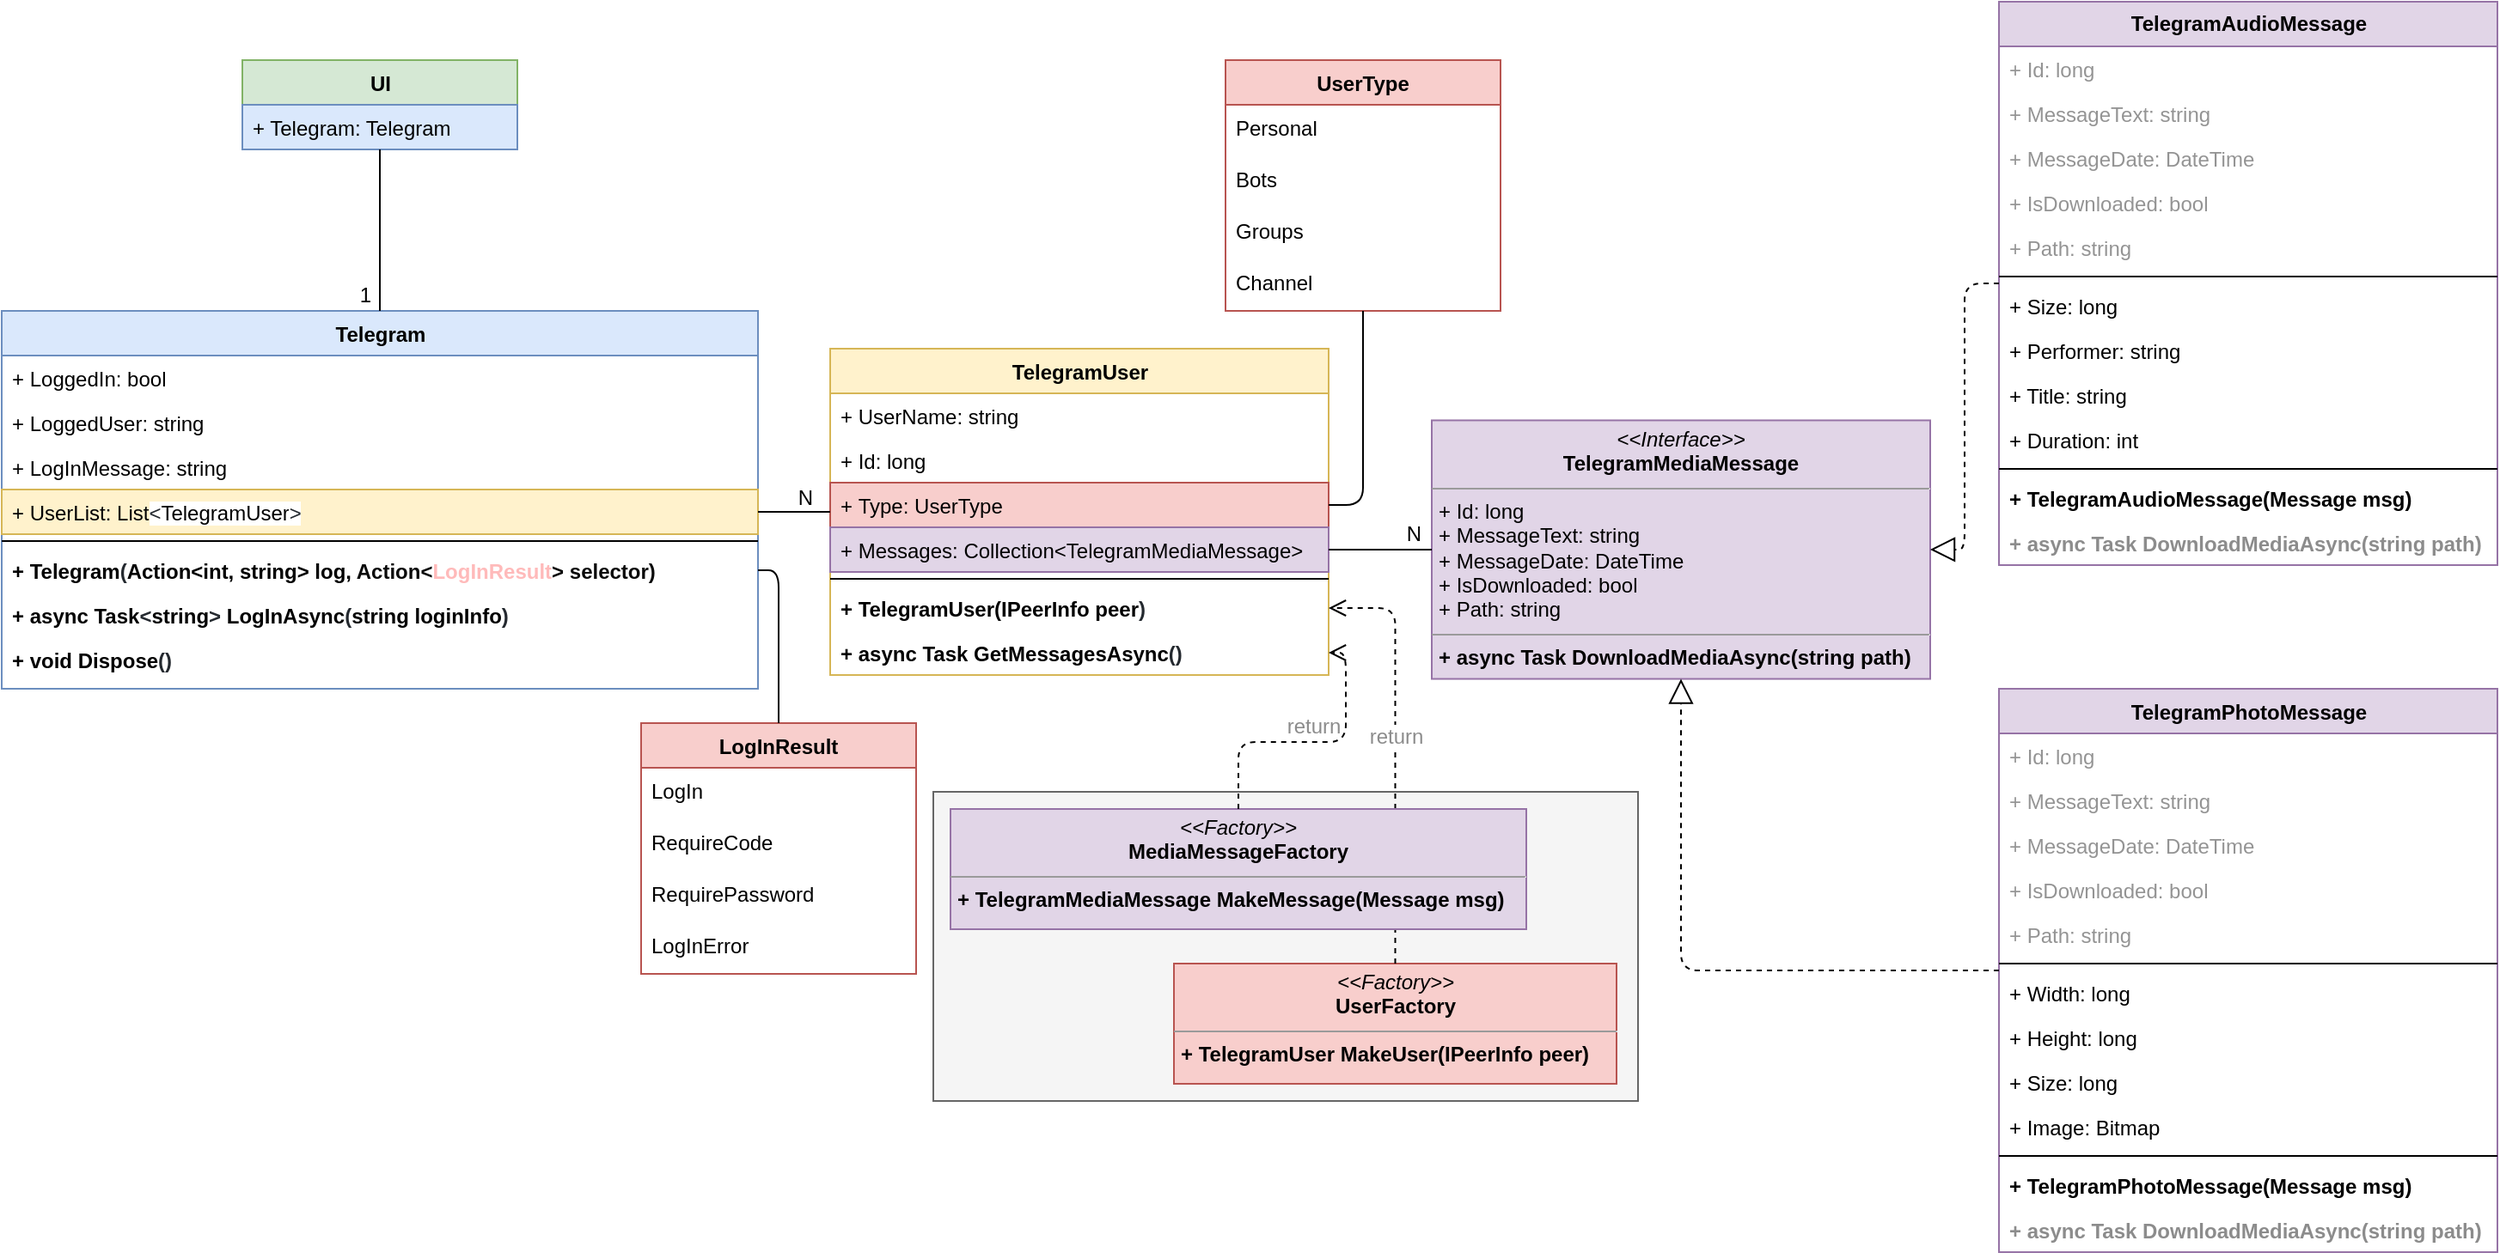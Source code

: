 <mxfile version="20.8.10" type="github" pages="2">
  <diagram name="Page-1" id="6133507b-19e7-1e82-6fc7-422aa6c4b21f">
    <mxGraphModel dx="1455" dy="797" grid="1" gridSize="10" guides="1" tooltips="1" connect="1" arrows="1" fold="1" page="1" pageScale="1" pageWidth="1920" pageHeight="1200" background="none" math="0" shadow="0">
      <root>
        <mxCell id="0" />
        <mxCell id="1" parent="0" />
        <mxCell id="_h0pwjccya2hQCKRrTTI-1" value="UI" style="swimlane;html=1;fontStyle=1;align=center;verticalAlign=top;childLayout=stackLayout;horizontal=1;startSize=26;horizontalStack=0;resizeParent=1;resizeLast=0;collapsible=1;marginBottom=0;swimlaneFillColor=#ffffff;rounded=0;shadow=0;comic=0;labelBackgroundColor=none;strokeWidth=1;fillColor=#d5e8d4;fontFamily=Helvetica;fontSize=12;strokeColor=#82b366;" vertex="1" parent="1">
          <mxGeometry x="228" y="324" width="160" height="52" as="geometry" />
        </mxCell>
        <mxCell id="_h0pwjccya2hQCKRrTTI-2" value="+ Telegram: Telegram" style="text;html=1;strokeColor=#6c8ebf;fillColor=#dae8fc;align=left;verticalAlign=top;spacingLeft=4;spacingRight=4;whiteSpace=wrap;overflow=hidden;rotatable=0;points=[[0,0.5],[1,0.5]];portConstraint=eastwest;fontFamily=Helvetica;" vertex="1" parent="_h0pwjccya2hQCKRrTTI-1">
          <mxGeometry y="26" width="160" height="26" as="geometry" />
        </mxCell>
        <mxCell id="_h0pwjccya2hQCKRrTTI-10" value="TelegramUser" style="swimlane;html=1;fontStyle=1;align=center;verticalAlign=top;childLayout=stackLayout;horizontal=1;startSize=26;horizontalStack=0;resizeParent=1;resizeLast=0;collapsible=1;marginBottom=0;swimlaneFillColor=#ffffff;rounded=0;shadow=0;comic=0;labelBackgroundColor=none;strokeWidth=1;fillColor=#fff2cc;fontFamily=Helvetica;fontSize=12;strokeColor=#d6b656;" vertex="1" parent="1">
          <mxGeometry x="570" y="492" width="290" height="190" as="geometry">
            <mxRectangle x="570" y="492" width="130" height="30" as="alternateBounds" />
          </mxGeometry>
        </mxCell>
        <mxCell id="_h0pwjccya2hQCKRrTTI-11" value="+ UserName: string" style="text;html=1;strokeColor=none;fillColor=none;align=left;verticalAlign=top;spacingLeft=4;spacingRight=4;whiteSpace=wrap;overflow=hidden;rotatable=0;points=[[0,0.5],[1,0.5]];portConstraint=eastwest;fontFamily=Helvetica;" vertex="1" parent="_h0pwjccya2hQCKRrTTI-10">
          <mxGeometry y="26" width="290" height="26" as="geometry" />
        </mxCell>
        <mxCell id="_h0pwjccya2hQCKRrTTI-12" value="+&amp;nbsp;Id:&amp;nbsp;long&lt;span style=&quot;color: rgb(36, 41, 47); background-color: rgb(255, 255, 255);&quot;&gt;&amp;nbsp;&lt;/span&gt;" style="text;html=1;strokeColor=none;fillColor=none;align=left;verticalAlign=top;spacingLeft=4;spacingRight=4;whiteSpace=wrap;overflow=hidden;rotatable=0;points=[[0,0.5],[1,0.5]];portConstraint=eastwest;fontFamily=Helvetica;" vertex="1" parent="_h0pwjccya2hQCKRrTTI-10">
          <mxGeometry y="52" width="290" height="26" as="geometry" />
        </mxCell>
        <mxCell id="ER1iSiwVSTZKztkmHQWn-8" value="+&amp;nbsp;Type: UserType" style="text;html=1;strokeColor=#b85450;fillColor=#f8cecc;align=left;verticalAlign=top;spacingLeft=4;spacingRight=4;whiteSpace=wrap;overflow=hidden;rotatable=0;points=[[0,0.5],[1,0.5]];portConstraint=eastwest;fontFamily=Helvetica;" vertex="1" parent="_h0pwjccya2hQCKRrTTI-10">
          <mxGeometry y="78" width="290" height="26" as="geometry" />
        </mxCell>
        <mxCell id="_h0pwjccya2hQCKRrTTI-30" value="+&amp;nbsp;Messages: Collection&amp;lt;TelegramMediaMessage&amp;gt;" style="text;html=1;strokeColor=#9673a6;fillColor=#e1d5e7;align=left;verticalAlign=top;spacingLeft=4;spacingRight=4;whiteSpace=wrap;overflow=hidden;rotatable=0;points=[[0,0.5],[1,0.5]];portConstraint=eastwest;fontFamily=Helvetica;" vertex="1" parent="_h0pwjccya2hQCKRrTTI-10">
          <mxGeometry y="104" width="290" height="26" as="geometry" />
        </mxCell>
        <mxCell id="_h0pwjccya2hQCKRrTTI-13" value="" style="line;html=1;strokeWidth=1;fillColor=none;align=left;verticalAlign=middle;spacingTop=-1;spacingLeft=3;spacingRight=3;rotatable=0;labelPosition=right;points=[];portConstraint=eastwest;fontFamily=Helvetica;" vertex="1" parent="_h0pwjccya2hQCKRrTTI-10">
          <mxGeometry y="130" width="290" height="8" as="geometry" />
        </mxCell>
        <mxCell id="_h0pwjccya2hQCKRrTTI-25" value="+ TelegramUser(IPeerInfo peer&lt;span style=&quot;color: rgb(36, 41, 47); background-color: rgb(255, 255, 255);&quot;&gt;)&lt;/span&gt;" style="text;html=1;strokeColor=none;fillColor=none;align=left;verticalAlign=top;spacingLeft=4;spacingRight=4;whiteSpace=wrap;overflow=hidden;rotatable=0;points=[[0,0.5],[1,0.5]];portConstraint=eastwest;fontStyle=1;fontFamily=Helvetica;" vertex="1" parent="_h0pwjccya2hQCKRrTTI-10">
          <mxGeometry y="138" width="290" height="26" as="geometry" />
        </mxCell>
        <mxCell id="ER1iSiwVSTZKztkmHQWn-19" value="+ &lt;span style=&quot;box-sizing: border-box; color: var(--color-prettylights-syntax-keyword); background-color: rgb(255, 255, 255);&quot; class=&quot;pl-k&quot;&gt;async&lt;/span&gt;&lt;span style=&quot;color: rgb(36, 41, 47); background-color: rgb(255, 255, 255);&quot;&gt; &lt;/span&gt;&lt;span style=&quot;box-sizing: border-box; color: var(--color-prettylights-syntax-entity); background-color: rgb(255, 255, 255);&quot; class=&quot;pl-en&quot;&gt;Task&lt;/span&gt;&lt;span style=&quot;color: rgb(36, 41, 47); background-color: rgb(255, 255, 255);&quot;&gt; &lt;/span&gt;&lt;span style=&quot;box-sizing: border-box; color: var(--color-prettylights-syntax-entity); background-color: rgb(255, 255, 255);&quot; class=&quot;pl-en&quot;&gt;&lt;span style=&quot;box-sizing: border-box;&quot; data-hydro-click-hmac=&quot;68656b4d4de2b9fe901b4796fbefb6a9648b5e30ba6c8b9c4a27c9c446993971&quot; data-hydro-click=&quot;{&amp;quot;event_type&amp;quot;:&amp;quot;code_navigation.click_on_symbol&amp;quot;,&amp;quot;payload&amp;quot;:{&amp;quot;action&amp;quot;:&amp;quot;click_on_symbol&amp;quot;,&amp;quot;repository_id&amp;quot;:582815882,&amp;quot;ref&amp;quot;:&amp;quot;master&amp;quot;,&amp;quot;language&amp;quot;:&amp;quot;C#&amp;quot;,&amp;quot;backend&amp;quot;:&amp;quot;ALEPH_FUZZY&amp;quot;,&amp;quot;code_nav_context&amp;quot;:&amp;quot;BLOB_VIEW&amp;quot;,&amp;quot;retry_backend&amp;quot;:&amp;quot;&amp;quot;,&amp;quot;cross_repo_results_included&amp;quot;:&amp;quot;CROSS_REPO_ENABLED&amp;quot;,&amp;quot;in_repo_result_count&amp;quot;:2,&amp;quot;cross_repo_result_count&amp;quot;:0,&amp;quot;originating_url&amp;quot;:&amp;quot;https://github.com/konoplinovich/GreedyBastard/find-definition?q=GetMessagesAsync&amp;amp;blob_path=GreedyBastardLib%2FTelegram.cs&amp;amp;ref=master&amp;amp;language=C%23&amp;amp;row=105&amp;amp;col=26&amp;amp;code_nav_context=BLOB_VIEW&amp;quot;,&amp;quot;user_id&amp;quot;:5209747}}&quot; class=&quot;pl-token&quot;&gt;GetMessagesAsync&lt;/span&gt;&lt;/span&gt;&lt;span style=&quot;color: rgb(36, 41, 47); background-color: rgb(255, 255, 255);&quot;&gt;(&lt;/span&gt;&lt;span style=&quot;color: rgb(36, 41, 47); background-color: rgb(255, 255, 255);&quot;&gt;)&lt;/span&gt;" style="text;html=1;strokeColor=none;fillColor=none;align=left;verticalAlign=top;spacingLeft=4;spacingRight=4;whiteSpace=wrap;overflow=hidden;rotatable=0;points=[[0,0.5],[1,0.5]];portConstraint=eastwest;fontStyle=1;fontFamily=Helvetica;" vertex="1" parent="_h0pwjccya2hQCKRrTTI-10">
          <mxGeometry y="164" width="290" height="26" as="geometry" />
        </mxCell>
        <mxCell id="_h0pwjccya2hQCKRrTTI-15" value="Telegram" style="swimlane;html=1;fontStyle=1;align=center;verticalAlign=top;childLayout=stackLayout;horizontal=1;startSize=26;horizontalStack=0;resizeParent=1;resizeLast=0;collapsible=1;marginBottom=0;swimlaneFillColor=#ffffff;rounded=0;shadow=0;comic=0;labelBackgroundColor=none;strokeWidth=1;fillColor=#dae8fc;fontFamily=Helvetica;fontSize=12;strokeColor=#6c8ebf;" vertex="1" parent="1">
          <mxGeometry x="88" y="470" width="440" height="220" as="geometry" />
        </mxCell>
        <mxCell id="_h0pwjccya2hQCKRrTTI-16" value="+&amp;nbsp;LoggedIn: bool" style="text;html=1;strokeColor=none;fillColor=none;align=left;verticalAlign=top;spacingLeft=4;spacingRight=4;whiteSpace=wrap;overflow=hidden;rotatable=0;points=[[0,0.5],[1,0.5]];portConstraint=eastwest;fontFamily=Helvetica;" vertex="1" parent="_h0pwjccya2hQCKRrTTI-15">
          <mxGeometry y="26" width="440" height="26" as="geometry" />
        </mxCell>
        <mxCell id="_h0pwjccya2hQCKRrTTI-17" value="+ LoggedUser: string" style="text;html=1;strokeColor=none;fillColor=none;align=left;verticalAlign=top;spacingLeft=4;spacingRight=4;whiteSpace=wrap;overflow=hidden;rotatable=0;points=[[0,0.5],[1,0.5]];portConstraint=eastwest;fontFamily=Helvetica;" vertex="1" parent="_h0pwjccya2hQCKRrTTI-15">
          <mxGeometry y="52" width="440" height="26" as="geometry" />
        </mxCell>
        <mxCell id="ER1iSiwVSTZKztkmHQWn-1" value="+ LogInMessage: string" style="text;html=1;strokeColor=none;fillColor=none;align=left;verticalAlign=top;spacingLeft=4;spacingRight=4;whiteSpace=wrap;overflow=hidden;rotatable=0;points=[[0,0.5],[1,0.5]];portConstraint=eastwest;fontFamily=Helvetica;" vertex="1" parent="_h0pwjccya2hQCKRrTTI-15">
          <mxGeometry y="78" width="440" height="26" as="geometry" />
        </mxCell>
        <mxCell id="_h0pwjccya2hQCKRrTTI-20" value="+&amp;nbsp;UserList:&amp;nbsp;List&lt;span style=&quot;color: rgb(36, 41, 47); background-color: rgb(255, 255, 255);&quot;&gt;&amp;lt;&lt;/span&gt;&lt;span style=&quot;box-sizing: border-box; color: var(--color-prettylights-syntax-entity); background-color: rgb(255, 255, 255);&quot; class=&quot;pl-en&quot;&gt;TelegramUser&lt;/span&gt;&lt;span style=&quot;color: rgb(36, 41, 47); background-color: rgb(255, 255, 255);&quot;&gt;&amp;gt;&lt;/span&gt;" style="text;html=1;strokeColor=#d6b656;fillColor=#fff2cc;align=left;verticalAlign=top;spacingLeft=4;spacingRight=4;whiteSpace=wrap;overflow=hidden;rotatable=0;points=[[0,0.5],[1,0.5]];portConstraint=eastwest;fontFamily=Helvetica;" vertex="1" parent="_h0pwjccya2hQCKRrTTI-15">
          <mxGeometry y="104" width="440" height="26" as="geometry" />
        </mxCell>
        <mxCell id="_h0pwjccya2hQCKRrTTI-18" value="" style="line;html=1;strokeWidth=1;fillColor=none;align=left;verticalAlign=middle;spacingTop=-1;spacingLeft=3;spacingRight=3;rotatable=0;labelPosition=right;points=[];portConstraint=eastwest;fontFamily=Helvetica;" vertex="1" parent="_h0pwjccya2hQCKRrTTI-15">
          <mxGeometry y="130" width="440" height="8" as="geometry" />
        </mxCell>
        <mxCell id="_h0pwjccya2hQCKRrTTI-19" value="+&amp;nbsp;Telegram&lt;span style=&quot;color: rgb(36, 41, 47); background-color: rgb(255, 255, 255);&quot;&gt;(&lt;/span&gt;Action&amp;lt;int, string&amp;gt; log, &lt;font color=&quot;#0a0a0a&quot;&gt;Action&amp;lt;&lt;/font&gt;&lt;font color=&quot;#ffbaba&quot;&gt;LogInResult&lt;/font&gt;&lt;font color=&quot;#0a0a0a&quot;&gt;&amp;gt; selector&lt;/font&gt;&lt;font color=&quot;#0a0a0a&quot;&gt;)&lt;/font&gt;" style="text;html=1;strokeColor=none;fillColor=none;align=left;verticalAlign=top;spacingLeft=4;spacingRight=4;whiteSpace=wrap;overflow=hidden;rotatable=0;points=[[0,0.5],[1,0.5]];portConstraint=eastwest;fontStyle=1;fontFamily=Helvetica;" vertex="1" parent="_h0pwjccya2hQCKRrTTI-15">
          <mxGeometry y="138" width="440" height="26" as="geometry" />
        </mxCell>
        <mxCell id="_h0pwjccya2hQCKRrTTI-23" value="+&amp;nbsp;async&lt;span style=&quot;color: rgb(36, 41, 47); background-color: rgb(255, 255, 255);&quot;&gt; &lt;/span&gt;&lt;span style=&quot;box-sizing: border-box; color: var(--color-prettylights-syntax-entity); background-color: rgb(255, 255, 255);&quot; class=&quot;pl-en&quot;&gt;Task&lt;/span&gt;&lt;span style=&quot;color: rgb(36, 41, 47); background-color: rgb(255, 255, 255);&quot;&gt;&amp;lt;&lt;/span&gt;&lt;span style=&quot;box-sizing: border-box; color: var(--color-prettylights-syntax-keyword); background-color: rgb(255, 255, 255);&quot; class=&quot;pl-k&quot;&gt;string&lt;/span&gt;&lt;span style=&quot;color: rgb(36, 41, 47); background-color: rgb(255, 255, 255);&quot;&gt;&amp;gt; &lt;/span&gt;&lt;span style=&quot;box-sizing: border-box; color: var(--color-prettylights-syntax-entity); background-color: rgb(255, 255, 255);&quot; class=&quot;pl-en&quot;&gt;&lt;span style=&quot;box-sizing: border-box;&quot; data-hydro-click-hmac=&quot;232c4983b488f2513b13d6c6fd222d4cf197e6bf28157f2f6d0b6027550d7ca8&quot; data-hydro-click=&quot;{&amp;quot;event_type&amp;quot;:&amp;quot;code_navigation.click_on_symbol&amp;quot;,&amp;quot;payload&amp;quot;:{&amp;quot;action&amp;quot;:&amp;quot;click_on_symbol&amp;quot;,&amp;quot;repository_id&amp;quot;:582815882,&amp;quot;ref&amp;quot;:&amp;quot;master&amp;quot;,&amp;quot;language&amp;quot;:&amp;quot;C#&amp;quot;,&amp;quot;backend&amp;quot;:&amp;quot;ALEPH_FUZZY&amp;quot;,&amp;quot;code_nav_context&amp;quot;:&amp;quot;BLOB_VIEW&amp;quot;,&amp;quot;retry_backend&amp;quot;:&amp;quot;&amp;quot;,&amp;quot;cross_repo_results_included&amp;quot;:&amp;quot;CROSS_REPO_ENABLED&amp;quot;,&amp;quot;in_repo_result_count&amp;quot;:2,&amp;quot;cross_repo_result_count&amp;quot;:0,&amp;quot;originating_url&amp;quot;:&amp;quot;https://github.com/konoplinovich/GreedyBastard/find-definition?q=LogInAsync&amp;amp;blob_path=GreedyBastardLib%2FTelegram.cs&amp;amp;ref=master&amp;amp;language=C%23&amp;amp;row=30&amp;amp;col=34&amp;amp;code_nav_context=BLOB_VIEW&amp;quot;,&amp;quot;user_id&amp;quot;:5209747}}&quot; class=&quot;pl-token&quot;&gt;LogInAsync&lt;/span&gt;&lt;/span&gt;&lt;span style=&quot;color: rgb(36, 41, 47); background-color: rgb(255, 255, 255);&quot;&gt;(&lt;/span&gt;&lt;span style=&quot;box-sizing: border-box; color: var(--color-prettylights-syntax-keyword); background-color: rgb(255, 255, 255);&quot; class=&quot;pl-k&quot;&gt;string&lt;/span&gt;&lt;span style=&quot;color: rgb(36, 41, 47); background-color: rgb(255, 255, 255);&quot;&gt; &lt;/span&gt;&lt;span style=&quot;box-sizing: border-box; color: var(--color-prettylights-syntax-entity); background-color: rgb(255, 255, 255);&quot; class=&quot;pl-en&quot;&gt;loginInfo&lt;/span&gt;&lt;span style=&quot;color: rgb(36, 41, 47); background-color: rgb(255, 255, 255);&quot;&gt;)&lt;/span&gt;" style="text;html=1;strokeColor=none;fillColor=none;align=left;verticalAlign=top;spacingLeft=4;spacingRight=4;whiteSpace=wrap;overflow=hidden;rotatable=0;points=[[0,0.5],[1,0.5]];portConstraint=eastwest;fontStyle=1;fontFamily=Helvetica;" vertex="1" parent="_h0pwjccya2hQCKRrTTI-15">
          <mxGeometry y="164" width="440" height="26" as="geometry" />
        </mxCell>
        <mxCell id="_h0pwjccya2hQCKRrTTI-26" value="+ &lt;span style=&quot;box-sizing: border-box; color: var(--color-prettylights-syntax-keyword); background-color: rgb(255, 255, 255);&quot; class=&quot;pl-k&quot;&gt;void&lt;/span&gt;&lt;span style=&quot;color: rgb(36, 41, 47); background-color: rgb(255, 255, 255);&quot;&gt; &lt;/span&gt;&lt;span style=&quot;box-sizing: border-box; color: var(--color-prettylights-syntax-entity); background-color: rgb(255, 255, 255);&quot; class=&quot;pl-en&quot;&gt;&lt;span style=&quot;box-sizing: border-box;&quot; data-hydro-click-hmac=&quot;e45ab4c102d1df34faec890308d77c5a4cbfbf446c0e5e221591ab4ce774509a&quot; data-hydro-click=&quot;{&amp;quot;event_type&amp;quot;:&amp;quot;code_navigation.click_on_symbol&amp;quot;,&amp;quot;payload&amp;quot;:{&amp;quot;action&amp;quot;:&amp;quot;click_on_symbol&amp;quot;,&amp;quot;repository_id&amp;quot;:582815882,&amp;quot;ref&amp;quot;:&amp;quot;master&amp;quot;,&amp;quot;language&amp;quot;:&amp;quot;C#&amp;quot;,&amp;quot;backend&amp;quot;:&amp;quot;ALEPH_FUZZY&amp;quot;,&amp;quot;code_nav_context&amp;quot;:&amp;quot;BLOB_VIEW&amp;quot;,&amp;quot;retry_backend&amp;quot;:&amp;quot;&amp;quot;,&amp;quot;cross_repo_results_included&amp;quot;:&amp;quot;CROSS_REPO_ENABLED&amp;quot;,&amp;quot;in_repo_result_count&amp;quot;:2,&amp;quot;cross_repo_result_count&amp;quot;:0,&amp;quot;originating_url&amp;quot;:&amp;quot;https://github.com/konoplinovich/GreedyBastard/find-definition?q=Dispose&amp;amp;blob_path=GreedyBastardLib%2FTelegram.cs&amp;amp;ref=master&amp;amp;language=C%23&amp;amp;row=131&amp;amp;col=20&amp;amp;code_nav_context=BLOB_VIEW&amp;quot;,&amp;quot;user_id&amp;quot;:5209747}}&quot; class=&quot;pl-token&quot;&gt;Dispose&lt;/span&gt;&lt;/span&gt;&lt;span style=&quot;color: rgb(36, 41, 47); background-color: rgb(255, 255, 255);&quot;&gt;()&lt;/span&gt;" style="text;html=1;strokeColor=none;fillColor=none;align=left;verticalAlign=top;spacingLeft=4;spacingRight=4;whiteSpace=wrap;overflow=hidden;rotatable=0;points=[[0,0.5],[1,0.5]];portConstraint=eastwest;fontFamily=Helvetica;fontStyle=1" vertex="1" parent="_h0pwjccya2hQCKRrTTI-15">
          <mxGeometry y="190" width="440" height="26" as="geometry" />
        </mxCell>
        <mxCell id="_h0pwjccya2hQCKRrTTI-21" value="" style="endArrow=none;html=1;rounded=1;edgeStyle=orthogonalEdgeStyle;fontFamily=Helvetica;" edge="1" parent="1" source="_h0pwjccya2hQCKRrTTI-1" target="_h0pwjccya2hQCKRrTTI-15">
          <mxGeometry relative="1" as="geometry">
            <mxPoint x="288" y="1020" as="sourcePoint" />
            <mxPoint x="448" y="1020" as="targetPoint" />
          </mxGeometry>
        </mxCell>
        <mxCell id="_h0pwjccya2hQCKRrTTI-22" value="1" style="resizable=0;html=1;align=right;verticalAlign=bottom;fontFamily=Helvetica;" connectable="0" vertex="1" parent="_h0pwjccya2hQCKRrTTI-21">
          <mxGeometry x="1" relative="1" as="geometry">
            <mxPoint x="-5" y="-1" as="offset" />
          </mxGeometry>
        </mxCell>
        <mxCell id="_h0pwjccya2hQCKRrTTI-27" value="" style="endArrow=none;html=1;rounded=1;exitX=1;exitY=0.5;exitDx=0;exitDy=0;edgeStyle=orthogonalEdgeStyle;fontFamily=Helvetica;" edge="1" parent="1" source="_h0pwjccya2hQCKRrTTI-20" target="_h0pwjccya2hQCKRrTTI-10">
          <mxGeometry relative="1" as="geometry">
            <mxPoint x="750" y="1140" as="sourcePoint" />
            <mxPoint x="660" y="1160" as="targetPoint" />
          </mxGeometry>
        </mxCell>
        <mxCell id="_h0pwjccya2hQCKRrTTI-28" value="N" style="resizable=0;html=1;align=right;verticalAlign=bottom;fillColor=default;fontFamily=Helvetica;" connectable="0" vertex="1" parent="_h0pwjccya2hQCKRrTTI-27">
          <mxGeometry x="1" relative="1" as="geometry">
            <mxPoint x="-10" as="offset" />
          </mxGeometry>
        </mxCell>
        <mxCell id="_h0pwjccya2hQCKRrTTI-33" value="TelegramPhotoMessage" style="swimlane;html=1;fontStyle=1;align=center;verticalAlign=top;childLayout=stackLayout;horizontal=1;startSize=26;horizontalStack=0;resizeParent=1;resizeLast=0;collapsible=1;marginBottom=0;swimlaneFillColor=#ffffff;rounded=0;shadow=0;comic=0;labelBackgroundColor=none;strokeWidth=1;fillColor=#e1d5e7;fontFamily=Helvetica;fontSize=12;strokeColor=#9673a6;" vertex="1" parent="1">
          <mxGeometry x="1250" y="690" width="290" height="328" as="geometry" />
        </mxCell>
        <mxCell id="_h0pwjccya2hQCKRrTTI-35" value="+&amp;nbsp;Id:&amp;nbsp;long&lt;span style=&quot;background-color: rgb(255, 255, 255);&quot;&gt;&amp;nbsp;&lt;/span&gt;" style="text;html=1;strokeColor=none;fillColor=none;align=left;verticalAlign=top;spacingLeft=4;spacingRight=4;whiteSpace=wrap;overflow=hidden;rotatable=0;points=[[0,0.5],[1,0.5]];portConstraint=eastwest;fontFamily=Helvetica;fontColor=#949494;" vertex="1" parent="_h0pwjccya2hQCKRrTTI-33">
          <mxGeometry y="26" width="290" height="26" as="geometry" />
        </mxCell>
        <mxCell id="_h0pwjccya2hQCKRrTTI-47" value="+&amp;nbsp;MessageText: string" style="text;html=1;strokeColor=none;fillColor=none;align=left;verticalAlign=top;spacingLeft=4;spacingRight=4;whiteSpace=wrap;overflow=hidden;rotatable=0;points=[[0,0.5],[1,0.5]];portConstraint=eastwest;fontFamily=Helvetica;fontColor=#949494;" vertex="1" parent="_h0pwjccya2hQCKRrTTI-33">
          <mxGeometry y="52" width="290" height="26" as="geometry" />
        </mxCell>
        <mxCell id="_h0pwjccya2hQCKRrTTI-52" value="+ MessageDate: DateTime" style="text;html=1;strokeColor=none;fillColor=none;align=left;verticalAlign=top;spacingLeft=4;spacingRight=4;whiteSpace=wrap;overflow=hidden;rotatable=0;points=[[0,0.5],[1,0.5]];portConstraint=eastwest;fontFamily=Helvetica;fontColor=#949494;" vertex="1" parent="_h0pwjccya2hQCKRrTTI-33">
          <mxGeometry y="78" width="290" height="26" as="geometry" />
        </mxCell>
        <mxCell id="ER1iSiwVSTZKztkmHQWn-29" value="+ IsDownloaded: bool" style="text;html=1;strokeColor=none;fillColor=none;align=left;verticalAlign=top;spacingLeft=4;spacingRight=4;whiteSpace=wrap;overflow=hidden;rotatable=0;points=[[0,0.5],[1,0.5]];portConstraint=eastwest;fontFamily=Helvetica;fontColor=#949494;" vertex="1" parent="_h0pwjccya2hQCKRrTTI-33">
          <mxGeometry y="104" width="290" height="26" as="geometry" />
        </mxCell>
        <mxCell id="ER1iSiwVSTZKztkmHQWn-30" value="+ Path: string" style="text;html=1;strokeColor=none;fillColor=none;align=left;verticalAlign=top;spacingLeft=4;spacingRight=4;whiteSpace=wrap;overflow=hidden;rotatable=0;points=[[0,0.5],[1,0.5]];portConstraint=eastwest;fontFamily=Helvetica;fontColor=#949494;" vertex="1" parent="_h0pwjccya2hQCKRrTTI-33">
          <mxGeometry y="130" width="290" height="26" as="geometry" />
        </mxCell>
        <mxCell id="_h0pwjccya2hQCKRrTTI-37" value="" style="line;html=1;strokeWidth=1;fillColor=none;align=left;verticalAlign=middle;spacingTop=-1;spacingLeft=3;spacingRight=3;rotatable=0;labelPosition=right;points=[];portConstraint=eastwest;fontFamily=Helvetica;" vertex="1" parent="_h0pwjccya2hQCKRrTTI-33">
          <mxGeometry y="156" width="290" height="8" as="geometry" />
        </mxCell>
        <mxCell id="_h0pwjccya2hQCKRrTTI-48" value="+&amp;nbsp;Width: long" style="text;html=1;strokeColor=none;fillColor=none;align=left;verticalAlign=top;spacingLeft=4;spacingRight=4;whiteSpace=wrap;overflow=hidden;rotatable=0;points=[[0,0.5],[1,0.5]];portConstraint=eastwest;fontFamily=Helvetica;" vertex="1" parent="_h0pwjccya2hQCKRrTTI-33">
          <mxGeometry y="164" width="290" height="26" as="geometry" />
        </mxCell>
        <mxCell id="_h0pwjccya2hQCKRrTTI-49" value="+&amp;nbsp;Height: long" style="text;html=1;strokeColor=none;fillColor=none;align=left;verticalAlign=top;spacingLeft=4;spacingRight=4;whiteSpace=wrap;overflow=hidden;rotatable=0;points=[[0,0.5],[1,0.5]];portConstraint=eastwest;fontFamily=Helvetica;" vertex="1" parent="_h0pwjccya2hQCKRrTTI-33">
          <mxGeometry y="190" width="290" height="26" as="geometry" />
        </mxCell>
        <mxCell id="_h0pwjccya2hQCKRrTTI-50" value="+&amp;nbsp;Size: long" style="text;html=1;strokeColor=none;fillColor=none;align=left;verticalAlign=top;spacingLeft=4;spacingRight=4;whiteSpace=wrap;overflow=hidden;rotatable=0;points=[[0,0.5],[1,0.5]];portConstraint=eastwest;fontFamily=Helvetica;" vertex="1" parent="_h0pwjccya2hQCKRrTTI-33">
          <mxGeometry y="216" width="290" height="26" as="geometry" />
        </mxCell>
        <mxCell id="_h0pwjccya2hQCKRrTTI-54" value="+&amp;nbsp;Image: Bitmap" style="text;html=1;strokeColor=none;fillColor=none;align=left;verticalAlign=top;spacingLeft=4;spacingRight=4;whiteSpace=wrap;overflow=hidden;rotatable=0;points=[[0,0.5],[1,0.5]];portConstraint=eastwest;fontFamily=Helvetica;" vertex="1" parent="_h0pwjccya2hQCKRrTTI-33">
          <mxGeometry y="242" width="290" height="26" as="geometry" />
        </mxCell>
        <mxCell id="ER1iSiwVSTZKztkmHQWn-17" value="" style="line;html=1;strokeWidth=1;fillColor=none;align=left;verticalAlign=middle;spacingTop=-1;spacingLeft=3;spacingRight=3;rotatable=0;labelPosition=right;points=[];portConstraint=eastwest;fontFamily=Helvetica;" vertex="1" parent="_h0pwjccya2hQCKRrTTI-33">
          <mxGeometry y="268" width="290" height="8" as="geometry" />
        </mxCell>
        <mxCell id="ER1iSiwVSTZKztkmHQWn-18" value="+&amp;nbsp;TelegramPhotoMessage(Message msg)" style="text;html=1;strokeColor=none;fillColor=none;align=left;verticalAlign=top;spacingLeft=4;spacingRight=4;whiteSpace=wrap;overflow=hidden;rotatable=0;points=[[0,0.5],[1,0.5]];portConstraint=eastwest;fontStyle=1;fontFamily=Helvetica;" vertex="1" parent="_h0pwjccya2hQCKRrTTI-33">
          <mxGeometry y="276" width="290" height="26" as="geometry" />
        </mxCell>
        <mxCell id="ER1iSiwVSTZKztkmHQWn-24" value="+&amp;nbsp;async Task&amp;nbsp;DownloadMediaAsync(string path)" style="text;html=1;strokeColor=none;fillColor=none;align=left;verticalAlign=top;spacingLeft=4;spacingRight=4;whiteSpace=wrap;overflow=hidden;rotatable=0;points=[[0,0.5],[1,0.5]];portConstraint=eastwest;fontFamily=Helvetica;fontStyle=1;fontColor=#8C8C8C;" vertex="1" parent="_h0pwjccya2hQCKRrTTI-33">
          <mxGeometry y="302" width="290" height="26" as="geometry" />
        </mxCell>
        <mxCell id="_h0pwjccya2hQCKRrTTI-41" value="&lt;p style=&quot;margin:0px;margin-top:4px;text-align:center;&quot;&gt;&lt;i&gt;&amp;lt;&amp;lt;Interface&amp;gt;&amp;gt;&lt;/i&gt;&lt;br&gt;&lt;b&gt;TelegramMediaMessage&lt;/b&gt;&lt;/p&gt;&lt;hr size=&quot;1&quot;&gt;&lt;p style=&quot;margin:0px;margin-left:4px;&quot;&gt;+ Id: long&lt;/p&gt;&lt;p style=&quot;margin:0px;margin-left:4px;&quot;&gt;&lt;span style=&quot;background-color: initial;&quot;&gt;+&amp;nbsp;MessageText: string&lt;/span&gt;&lt;br&gt;&lt;/p&gt;&lt;p style=&quot;margin:0px;margin-left:4px;&quot;&gt;+ MessageDate: DateTime&lt;/p&gt;&lt;p style=&quot;margin:0px;margin-left:4px;&quot;&gt;+ IsDownloaded: bool&lt;/p&gt;&lt;p style=&quot;margin:0px;margin-left:4px;&quot;&gt;+ Path: string&lt;/p&gt;&lt;hr style=&quot;border-color: var(--border-color);&quot; size=&quot;1&quot;&gt;&lt;p style=&quot;border-color: var(--border-color); margin: 0px 0px 0px 4px;&quot;&gt;&lt;b&gt;+ async Task DownloadMediaAsync(string path)&lt;/b&gt;&lt;br&gt;&lt;/p&gt;" style="verticalAlign=top;align=left;overflow=fill;fontSize=12;fontFamily=Helvetica;html=1;rounded=0;shadow=0;comic=0;labelBackgroundColor=none;strokeWidth=1;fillColor=#e1d5e7;strokeColor=#9673a6;fontColor=default;" vertex="1" parent="1">
          <mxGeometry x="920" y="533.73" width="290" height="150.53" as="geometry" />
        </mxCell>
        <mxCell id="_h0pwjccya2hQCKRrTTI-42" value="" style="endArrow=block;dashed=1;endFill=0;endSize=12;html=1;rounded=1;edgeStyle=orthogonalEdgeStyle;fontFamily=Helvetica;" edge="1" parent="1" source="_h0pwjccya2hQCKRrTTI-33" target="_h0pwjccya2hQCKRrTTI-41">
          <mxGeometry width="160" relative="1" as="geometry">
            <mxPoint x="1010" y="1290" as="sourcePoint" />
            <mxPoint x="1420" y="1200" as="targetPoint" />
          </mxGeometry>
        </mxCell>
        <mxCell id="_h0pwjccya2hQCKRrTTI-43" value="" style="endArrow=none;html=1;rounded=1;entryX=0;entryY=0.5;entryDx=0;entryDy=0;exitX=1;exitY=0.5;exitDx=0;exitDy=0;edgeStyle=orthogonalEdgeStyle;fontFamily=Helvetica;" edge="1" parent="1" source="_h0pwjccya2hQCKRrTTI-30" target="_h0pwjccya2hQCKRrTTI-41">
          <mxGeometry relative="1" as="geometry">
            <mxPoint x="1100" y="1170" as="sourcePoint" />
            <mxPoint x="990" y="1130" as="targetPoint" />
          </mxGeometry>
        </mxCell>
        <mxCell id="_h0pwjccya2hQCKRrTTI-44" value="N" style="resizable=0;html=1;align=right;verticalAlign=bottom;fillColor=default;fontFamily=Helvetica;" connectable="0" vertex="1" parent="_h0pwjccya2hQCKRrTTI-43">
          <mxGeometry x="1" relative="1" as="geometry">
            <mxPoint x="-5" as="offset" />
          </mxGeometry>
        </mxCell>
        <mxCell id="_h0pwjccya2hQCKRrTTI-55" value="TelegramAudioMessage" style="swimlane;html=1;fontStyle=1;align=center;verticalAlign=middle;childLayout=stackLayout;horizontal=1;startSize=26;horizontalStack=0;resizeParent=1;resizeLast=0;collapsible=1;marginBottom=0;swimlaneFillColor=#ffffff;rounded=0;shadow=0;comic=0;labelBackgroundColor=none;strokeWidth=1;fillColor=#e1d5e7;fontFamily=Helvetica;fontSize=12;strokeColor=#9673a6;" vertex="1" parent="1">
          <mxGeometry x="1250" y="290" width="290" height="328" as="geometry" />
        </mxCell>
        <mxCell id="_h0pwjccya2hQCKRrTTI-56" value="+&amp;nbsp;Id:&amp;nbsp;long&lt;span style=&quot;color: rgb(36, 41, 47); background-color: rgb(255, 255, 255);&quot;&gt;&amp;nbsp;&lt;/span&gt;" style="text;html=1;strokeColor=none;fillColor=none;align=left;verticalAlign=top;spacingLeft=4;spacingRight=4;whiteSpace=wrap;overflow=hidden;rotatable=0;points=[[0,0.5],[1,0.5]];portConstraint=eastwest;fontFamily=Helvetica;fontColor=#949494;" vertex="1" parent="_h0pwjccya2hQCKRrTTI-55">
          <mxGeometry y="26" width="290" height="26" as="geometry" />
        </mxCell>
        <mxCell id="_h0pwjccya2hQCKRrTTI-58" value="+&amp;nbsp;MessageText: string" style="text;html=1;strokeColor=none;fillColor=none;align=left;verticalAlign=top;spacingLeft=4;spacingRight=4;whiteSpace=wrap;overflow=hidden;rotatable=0;points=[[0,0.5],[1,0.5]];portConstraint=eastwest;fontFamily=Helvetica;fontColor=#949494;" vertex="1" parent="_h0pwjccya2hQCKRrTTI-55">
          <mxGeometry y="52" width="290" height="26" as="geometry" />
        </mxCell>
        <mxCell id="ER1iSiwVSTZKztkmHQWn-27" value="+ MessageDate: DateTime" style="text;html=1;strokeColor=none;fillColor=none;align=left;verticalAlign=top;spacingLeft=4;spacingRight=4;whiteSpace=wrap;overflow=hidden;rotatable=0;points=[[0,0.5],[1,0.5]];portConstraint=eastwest;fontFamily=Helvetica;fontColor=#949494;" vertex="1" parent="_h0pwjccya2hQCKRrTTI-55">
          <mxGeometry y="78" width="290" height="26" as="geometry" />
        </mxCell>
        <mxCell id="_h0pwjccya2hQCKRrTTI-59" value="+ IsDownloaded: bool" style="text;html=1;strokeColor=none;fillColor=none;align=left;verticalAlign=top;spacingLeft=4;spacingRight=4;whiteSpace=wrap;overflow=hidden;rotatable=0;points=[[0,0.5],[1,0.5]];portConstraint=eastwest;fontFamily=Helvetica;fontColor=#949494;" vertex="1" parent="_h0pwjccya2hQCKRrTTI-55">
          <mxGeometry y="104" width="290" height="26" as="geometry" />
        </mxCell>
        <mxCell id="ER1iSiwVSTZKztkmHQWn-28" value="+ Path: string" style="text;html=1;strokeColor=none;fillColor=none;align=left;verticalAlign=top;spacingLeft=4;spacingRight=4;whiteSpace=wrap;overflow=hidden;rotatable=0;points=[[0,0.5],[1,0.5]];portConstraint=eastwest;fontFamily=Helvetica;fontColor=#949494;" vertex="1" parent="_h0pwjccya2hQCKRrTTI-55">
          <mxGeometry y="130" width="290" height="26" as="geometry" />
        </mxCell>
        <mxCell id="_h0pwjccya2hQCKRrTTI-60" value="" style="line;html=1;strokeWidth=1;fillColor=none;align=left;verticalAlign=middle;spacingTop=-1;spacingLeft=3;spacingRight=3;rotatable=0;labelPosition=right;points=[];portConstraint=eastwest;fontFamily=Helvetica;" vertex="1" parent="_h0pwjccya2hQCKRrTTI-55">
          <mxGeometry y="156" width="290" height="8" as="geometry" />
        </mxCell>
        <mxCell id="_h0pwjccya2hQCKRrTTI-63" value="+&amp;nbsp;Size: long" style="text;html=1;strokeColor=none;fillColor=none;align=left;verticalAlign=top;spacingLeft=4;spacingRight=4;whiteSpace=wrap;overflow=hidden;rotatable=0;points=[[0,0.5],[1,0.5]];portConstraint=eastwest;fontFamily=Helvetica;" vertex="1" parent="_h0pwjccya2hQCKRrTTI-55">
          <mxGeometry y="164" width="290" height="26" as="geometry" />
        </mxCell>
        <mxCell id="_h0pwjccya2hQCKRrTTI-64" value="+ Performer: string" style="text;html=1;strokeColor=none;fillColor=none;align=left;verticalAlign=top;spacingLeft=4;spacingRight=4;whiteSpace=wrap;overflow=hidden;rotatable=0;points=[[0,0.5],[1,0.5]];portConstraint=eastwest;fontFamily=Helvetica;" vertex="1" parent="_h0pwjccya2hQCKRrTTI-55">
          <mxGeometry y="190" width="290" height="26" as="geometry" />
        </mxCell>
        <mxCell id="_h0pwjccya2hQCKRrTTI-65" value="+ Title: string" style="text;html=1;strokeColor=none;fillColor=none;align=left;verticalAlign=top;spacingLeft=4;spacingRight=4;whiteSpace=wrap;overflow=hidden;rotatable=0;points=[[0,0.5],[1,0.5]];portConstraint=eastwest;fontFamily=Helvetica;" vertex="1" parent="_h0pwjccya2hQCKRrTTI-55">
          <mxGeometry y="216" width="290" height="26" as="geometry" />
        </mxCell>
        <mxCell id="_h0pwjccya2hQCKRrTTI-66" value="+ Duration: int" style="text;html=1;strokeColor=none;fillColor=none;align=left;verticalAlign=top;spacingLeft=4;spacingRight=4;whiteSpace=wrap;overflow=hidden;rotatable=0;points=[[0,0.5],[1,0.5]];portConstraint=eastwest;fontFamily=Helvetica;" vertex="1" parent="_h0pwjccya2hQCKRrTTI-55">
          <mxGeometry y="242" width="290" height="26" as="geometry" />
        </mxCell>
        <mxCell id="ER1iSiwVSTZKztkmHQWn-20" value="" style="line;html=1;strokeWidth=1;fillColor=none;align=left;verticalAlign=middle;spacingTop=-1;spacingLeft=3;spacingRight=3;rotatable=0;labelPosition=right;points=[];portConstraint=eastwest;fontFamily=Helvetica;" vertex="1" parent="_h0pwjccya2hQCKRrTTI-55">
          <mxGeometry y="268" width="290" height="8" as="geometry" />
        </mxCell>
        <mxCell id="ER1iSiwVSTZKztkmHQWn-21" value="+&amp;nbsp;TelegramAudioMessage(Message msg)" style="text;html=1;strokeColor=none;fillColor=none;align=left;verticalAlign=top;spacingLeft=4;spacingRight=4;whiteSpace=wrap;overflow=hidden;rotatable=0;points=[[0,0.5],[1,0.5]];portConstraint=eastwest;fontStyle=1;fontFamily=Helvetica;" vertex="1" parent="_h0pwjccya2hQCKRrTTI-55">
          <mxGeometry y="276" width="290" height="26" as="geometry" />
        </mxCell>
        <mxCell id="ER1iSiwVSTZKztkmHQWn-22" value="+&amp;nbsp;async Task&amp;nbsp;DownloadMediaAsync(string path)" style="text;html=1;strokeColor=none;fillColor=none;align=left;verticalAlign=top;spacingLeft=4;spacingRight=4;whiteSpace=wrap;overflow=hidden;rotatable=0;points=[[0,0.5],[1,0.5]];portConstraint=eastwest;fontFamily=Helvetica;fontStyle=1;fontColor=#8C8C8C;" vertex="1" parent="_h0pwjccya2hQCKRrTTI-55">
          <mxGeometry y="302" width="290" height="26" as="geometry" />
        </mxCell>
        <mxCell id="_h0pwjccya2hQCKRrTTI-67" value="" style="endArrow=block;dashed=1;endFill=0;endSize=12;html=1;rounded=1;edgeStyle=orthogonalEdgeStyle;fontFamily=Helvetica;" edge="1" parent="1" source="_h0pwjccya2hQCKRrTTI-55" target="_h0pwjccya2hQCKRrTTI-41">
          <mxGeometry width="160" relative="1" as="geometry">
            <mxPoint x="1340" y="819.0" as="sourcePoint" />
            <mxPoint x="1280" y="819.0" as="targetPoint" />
          </mxGeometry>
        </mxCell>
        <mxCell id="ER1iSiwVSTZKztkmHQWn-2" value="UserType" style="swimlane;fontStyle=1;childLayout=stackLayout;horizontal=1;startSize=26;horizontalStack=0;resizeParent=1;resizeParentMax=0;resizeLast=0;collapsible=1;marginBottom=0;align=center;fontSize=12;fillColor=#f8cecc;strokeColor=#b85450;fontFamily=Helvetica;fillStyle=solid;swimlaneFillColor=default;" vertex="1" parent="1">
          <mxGeometry x="800" y="324" width="160" height="146" as="geometry" />
        </mxCell>
        <mxCell id="ER1iSiwVSTZKztkmHQWn-3" value="Personal" style="text;strokeColor=none;fillColor=none;spacingLeft=4;spacingRight=4;overflow=hidden;rotatable=0;points=[[0,0.5],[1,0.5]];portConstraint=eastwest;fontSize=12;fontFamily=Helvetica;" vertex="1" parent="ER1iSiwVSTZKztkmHQWn-2">
          <mxGeometry y="26" width="160" height="30" as="geometry" />
        </mxCell>
        <mxCell id="ER1iSiwVSTZKztkmHQWn-4" value="Bots" style="text;strokeColor=none;fillColor=none;spacingLeft=4;spacingRight=4;overflow=hidden;rotatable=0;points=[[0,0.5],[1,0.5]];portConstraint=eastwest;fontSize=12;fontFamily=Helvetica;" vertex="1" parent="ER1iSiwVSTZKztkmHQWn-2">
          <mxGeometry y="56" width="160" height="30" as="geometry" />
        </mxCell>
        <mxCell id="ER1iSiwVSTZKztkmHQWn-5" value="Groups" style="text;strokeColor=none;fillColor=none;spacingLeft=4;spacingRight=4;overflow=hidden;rotatable=0;points=[[0,0.5],[1,0.5]];portConstraint=eastwest;fontSize=12;fontFamily=Helvetica;" vertex="1" parent="ER1iSiwVSTZKztkmHQWn-2">
          <mxGeometry y="86" width="160" height="30" as="geometry" />
        </mxCell>
        <mxCell id="ER1iSiwVSTZKztkmHQWn-7" value="Channel" style="text;strokeColor=none;fillColor=none;spacingLeft=4;spacingRight=4;overflow=hidden;rotatable=0;points=[[0,0.5],[1,0.5]];portConstraint=eastwest;fontSize=12;fontFamily=Helvetica;" vertex="1" parent="ER1iSiwVSTZKztkmHQWn-2">
          <mxGeometry y="116" width="160" height="30" as="geometry" />
        </mxCell>
        <mxCell id="ER1iSiwVSTZKztkmHQWn-10" value="" style="endArrow=none;html=1;rounded=1;exitX=1;exitY=0.5;exitDx=0;exitDy=0;edgeStyle=orthogonalEdgeStyle;fontFamily=Helvetica;" edge="1" parent="1" source="ER1iSiwVSTZKztkmHQWn-8" target="ER1iSiwVSTZKztkmHQWn-2">
          <mxGeometry relative="1" as="geometry">
            <mxPoint x="710" y="550" as="sourcePoint" />
            <mxPoint x="870" y="550" as="targetPoint" />
          </mxGeometry>
        </mxCell>
        <mxCell id="ER1iSiwVSTZKztkmHQWn-11" value="LogInResult" style="swimlane;fontStyle=1;childLayout=stackLayout;horizontal=1;startSize=26;horizontalStack=0;resizeParent=1;resizeParentMax=0;resizeLast=0;collapsible=1;marginBottom=0;align=center;fontSize=12;fillColor=#f8cecc;strokeColor=#b85450;fontFamily=Helvetica;fillStyle=solid;swimlaneFillColor=default;" vertex="1" parent="1">
          <mxGeometry x="460" y="710" width="160" height="146" as="geometry" />
        </mxCell>
        <mxCell id="ER1iSiwVSTZKztkmHQWn-12" value="LogIn" style="text;strokeColor=none;fillColor=none;spacingLeft=4;spacingRight=4;overflow=hidden;rotatable=0;points=[[0,0.5],[1,0.5]];portConstraint=eastwest;fontSize=12;fontFamily=Helvetica;" vertex="1" parent="ER1iSiwVSTZKztkmHQWn-11">
          <mxGeometry y="26" width="160" height="30" as="geometry" />
        </mxCell>
        <mxCell id="ER1iSiwVSTZKztkmHQWn-13" value="RequireCode" style="text;strokeColor=none;fillColor=none;spacingLeft=4;spacingRight=4;overflow=hidden;rotatable=0;points=[[0,0.5],[1,0.5]];portConstraint=eastwest;fontSize=12;fontFamily=Helvetica;" vertex="1" parent="ER1iSiwVSTZKztkmHQWn-11">
          <mxGeometry y="56" width="160" height="30" as="geometry" />
        </mxCell>
        <mxCell id="ER1iSiwVSTZKztkmHQWn-14" value="RequirePassword" style="text;strokeColor=none;fillColor=none;spacingLeft=4;spacingRight=4;overflow=hidden;rotatable=0;points=[[0,0.5],[1,0.5]];portConstraint=eastwest;fontSize=12;fontFamily=Helvetica;" vertex="1" parent="ER1iSiwVSTZKztkmHQWn-11">
          <mxGeometry y="86" width="160" height="30" as="geometry" />
        </mxCell>
        <mxCell id="ER1iSiwVSTZKztkmHQWn-15" value="LogInError" style="text;strokeColor=none;fillColor=none;spacingLeft=4;spacingRight=4;overflow=hidden;rotatable=0;points=[[0,0.5],[1,0.5]];portConstraint=eastwest;fontSize=12;fontFamily=Helvetica;" vertex="1" parent="ER1iSiwVSTZKztkmHQWn-11">
          <mxGeometry y="116" width="160" height="30" as="geometry" />
        </mxCell>
        <mxCell id="ER1iSiwVSTZKztkmHQWn-36" value="" style="rounded=0;whiteSpace=wrap;html=1;shadow=0;fillStyle=solid;strokeColor=#666666;fillColor=#f5f5f5;fontColor=#333333;" vertex="1" parent="1">
          <mxGeometry x="630" y="750" width="410" height="180" as="geometry" />
        </mxCell>
        <mxCell id="ER1iSiwVSTZKztkmHQWn-16" value="" style="endArrow=none;html=1;rounded=1;fontColor=#FFBABA;exitX=1;exitY=0.5;exitDx=0;exitDy=0;edgeStyle=orthogonalEdgeStyle;fontFamily=Helvetica;" edge="1" parent="1" source="_h0pwjccya2hQCKRrTTI-19" target="ER1iSiwVSTZKztkmHQWn-11">
          <mxGeometry relative="1" as="geometry">
            <mxPoint x="710" y="550" as="sourcePoint" />
            <mxPoint x="870" y="550" as="targetPoint" />
          </mxGeometry>
        </mxCell>
        <mxCell id="ER1iSiwVSTZKztkmHQWn-31" value="&lt;p style=&quot;margin:0px;margin-top:4px;text-align:center;&quot;&gt;&lt;i&gt;&amp;lt;&amp;lt;Factory&amp;gt;&amp;gt;&lt;/i&gt;&lt;br&gt;&lt;b&gt;UserFactory&lt;/b&gt;&lt;/p&gt;&lt;hr size=&quot;1&quot;&gt;&lt;p style=&quot;margin:0px;margin-left:4px;&quot;&gt;&lt;/p&gt;&lt;p style=&quot;border-color: var(--border-color); margin: 0px 0px 0px 4px;&quot;&gt;&lt;b&gt;+ TelegramUser MakeUser(IPeerInfo peer)&lt;/b&gt;&lt;br&gt;&lt;/p&gt;" style="verticalAlign=top;align=left;overflow=fill;fontSize=12;fontFamily=Helvetica;html=1;rounded=0;shadow=0;comic=0;labelBackgroundColor=none;strokeWidth=1;fillColor=#f8cecc;strokeColor=#b85450;" vertex="1" parent="1">
          <mxGeometry x="770" y="850" width="257.5" height="70" as="geometry" />
        </mxCell>
        <mxCell id="ER1iSiwVSTZKztkmHQWn-32" value="return" style="html=1;verticalAlign=bottom;endArrow=open;dashed=1;endSize=8;rounded=1;fontFamily=Helvetica;fontSize=12;fontColor=#8C8C8C;entryX=1;entryY=0.5;entryDx=0;entryDy=0;edgeStyle=orthogonalEdgeStyle;" edge="1" parent="1" source="ER1iSiwVSTZKztkmHQWn-31" target="_h0pwjccya2hQCKRrTTI-25">
          <mxGeometry relative="1" as="geometry">
            <mxPoint x="850" y="650" as="sourcePoint" />
            <mxPoint x="770" y="650" as="targetPoint" />
          </mxGeometry>
        </mxCell>
        <mxCell id="ER1iSiwVSTZKztkmHQWn-33" value="&lt;p style=&quot;margin:0px;margin-top:4px;text-align:center;&quot;&gt;&lt;i&gt;&amp;lt;&amp;lt;Factory&amp;gt;&amp;gt;&lt;/i&gt;&lt;br&gt;&lt;b&gt;MediaMessage&lt;/b&gt;&lt;b style=&quot;background-color: initial;&quot;&gt;Factory&lt;/b&gt;&lt;/p&gt;&lt;hr size=&quot;1&quot;&gt;&lt;p style=&quot;margin:0px;margin-left:4px;&quot;&gt;&lt;/p&gt;&lt;p style=&quot;border-color: var(--border-color); margin: 0px 0px 0px 4px;&quot;&gt;&lt;b&gt;+&amp;nbsp;&lt;/b&gt;&lt;b style=&quot;border-color: var(--border-color); text-align: center;&quot;&gt;TelegramMediaMessage&amp;nbsp;&lt;/b&gt;&lt;b&gt;MakeMessage(Message msg)&lt;/b&gt;&lt;br&gt;&lt;/p&gt;" style="verticalAlign=top;align=left;overflow=fill;fontSize=12;fontFamily=Helvetica;html=1;rounded=0;shadow=0;comic=0;labelBackgroundColor=none;strokeWidth=1;fillColor=#e1d5e7;strokeColor=#9673a6;fontColor=default;" vertex="1" parent="1">
          <mxGeometry x="640" y="760" width="335" height="70" as="geometry" />
        </mxCell>
        <mxCell id="ER1iSiwVSTZKztkmHQWn-34" value="return" style="html=1;verticalAlign=bottom;endArrow=open;dashed=1;endSize=8;rounded=1;fontFamily=Helvetica;fontSize=12;fontColor=#8C8C8C;entryX=1;entryY=0.5;entryDx=0;entryDy=0;edgeStyle=orthogonalEdgeStyle;" edge="1" parent="1" source="ER1iSiwVSTZKztkmHQWn-33" target="ER1iSiwVSTZKztkmHQWn-19">
          <mxGeometry relative="1" as="geometry">
            <mxPoint x="850" y="700" as="sourcePoint" />
            <mxPoint x="770" y="700" as="targetPoint" />
          </mxGeometry>
        </mxCell>
      </root>
    </mxGraphModel>
  </diagram>
  <diagram id="RsNXoNnV_dD_l8mzSAjK" name="Page-2">
    <mxGraphModel dx="593" dy="339" grid="1" gridSize="10" guides="1" tooltips="1" connect="1" arrows="1" fold="1" page="1" pageScale="1" pageWidth="1600" pageHeight="1200" math="0" shadow="0">
      <root>
        <mxCell id="0" />
        <mxCell id="1" parent="0" />
        <mxCell id="3P8jFB5P_BiS4LRaA1ts-1" style="edgeStyle=orthogonalEdgeStyle;rounded=0;html=1;dashed=1;labelBackgroundColor=none;startArrow=none;startFill=0;startSize=8;endArrow=open;endFill=0;endSize=16;fontFamily=Verdana;fontSize=12;" edge="1" parent="1" source="3P8jFB5P_BiS4LRaA1ts-2" target="3P8jFB5P_BiS4LRaA1ts-53">
          <mxGeometry relative="1" as="geometry">
            <Array as="points">
              <mxPoint x="115" y="336" />
            </Array>
          </mxGeometry>
        </mxCell>
        <mxCell id="3P8jFB5P_BiS4LRaA1ts-2" value="Classname" style="swimlane;html=1;fontStyle=1;align=center;verticalAlign=top;childLayout=stackLayout;horizontal=1;startSize=26;horizontalStack=0;resizeParent=1;resizeLast=0;collapsible=1;marginBottom=0;swimlaneFillColor=default;rounded=0;shadow=0;comic=0;labelBackgroundColor=none;strokeWidth=1;fillColor=none;fontFamily=Verdana;fontSize=12;strokeColor=default;glass=0;swimlaneLine=1;expand=1;" vertex="1" parent="1">
          <mxGeometry x="35" y="436" width="160" height="168" as="geometry">
            <mxRectangle x="35" y="436" width="110" height="30" as="alternateBounds" />
          </mxGeometry>
        </mxCell>
        <mxCell id="3P8jFB5P_BiS4LRaA1ts-3" value="+ field: type" style="text;html=1;strokeColor=none;fillColor=none;align=left;verticalAlign=top;spacingLeft=4;spacingRight=4;whiteSpace=wrap;overflow=hidden;rotatable=0;points=[[0,0.5],[1,0.5]];portConstraint=eastwest;" vertex="1" parent="3P8jFB5P_BiS4LRaA1ts-2">
          <mxGeometry y="26" width="160" height="26" as="geometry" />
        </mxCell>
        <mxCell id="3P8jFB5P_BiS4LRaA1ts-4" value="+ field: type" style="text;html=1;strokeColor=none;fillColor=none;align=left;verticalAlign=top;spacingLeft=4;spacingRight=4;whiteSpace=wrap;overflow=hidden;rotatable=0;points=[[0,0.5],[1,0.5]];portConstraint=eastwest;" vertex="1" parent="3P8jFB5P_BiS4LRaA1ts-2">
          <mxGeometry y="52" width="160" height="26" as="geometry" />
        </mxCell>
        <mxCell id="3P8jFB5P_BiS4LRaA1ts-5" value="+ field: type" style="text;html=1;strokeColor=none;fillColor=none;align=left;verticalAlign=top;spacingLeft=4;spacingRight=4;whiteSpace=wrap;overflow=hidden;rotatable=0;points=[[0,0.5],[1,0.5]];portConstraint=eastwest;" vertex="1" parent="3P8jFB5P_BiS4LRaA1ts-2">
          <mxGeometry y="78" width="160" height="26" as="geometry" />
        </mxCell>
        <mxCell id="3P8jFB5P_BiS4LRaA1ts-6" value="" style="line;html=1;strokeWidth=1;fillColor=none;align=left;verticalAlign=middle;spacingTop=-1;spacingLeft=3;spacingRight=3;rotatable=0;labelPosition=right;points=[];portConstraint=eastwest;" vertex="1" parent="3P8jFB5P_BiS4LRaA1ts-2">
          <mxGeometry y="104" width="160" height="8" as="geometry" />
        </mxCell>
        <mxCell id="3P8jFB5P_BiS4LRaA1ts-7" value="+ method(type): type" style="text;html=1;strokeColor=none;fillColor=none;align=left;verticalAlign=top;spacingLeft=4;spacingRight=4;whiteSpace=wrap;overflow=hidden;rotatable=0;points=[[0,0.5],[1,0.5]];portConstraint=eastwest;" vertex="1" parent="3P8jFB5P_BiS4LRaA1ts-2">
          <mxGeometry y="112" width="160" height="26" as="geometry" />
        </mxCell>
        <mxCell id="3P8jFB5P_BiS4LRaA1ts-8" value="Classname" style="swimlane;html=1;fontStyle=1;align=center;verticalAlign=top;childLayout=stackLayout;horizontal=1;startSize=26;horizontalStack=0;resizeParent=1;resizeLast=0;collapsible=1;marginBottom=0;swimlaneFillColor=#ffffff;rounded=0;shadow=0;comic=0;labelBackgroundColor=none;strokeWidth=1;fillColor=none;fontFamily=Verdana;fontSize=12;" vertex="1" parent="1">
          <mxGeometry x="35" y="132" width="160" height="118" as="geometry" />
        </mxCell>
        <mxCell id="3P8jFB5P_BiS4LRaA1ts-9" value="+ field: type" style="text;html=1;strokeColor=none;fillColor=none;align=left;verticalAlign=top;spacingLeft=4;spacingRight=4;whiteSpace=wrap;overflow=hidden;rotatable=0;points=[[0,0.5],[1,0.5]];portConstraint=eastwest;" vertex="1" parent="3P8jFB5P_BiS4LRaA1ts-8">
          <mxGeometry y="26" width="160" height="26" as="geometry" />
        </mxCell>
        <mxCell id="3P8jFB5P_BiS4LRaA1ts-10" value="+ field: type" style="text;html=1;strokeColor=none;fillColor=none;align=left;verticalAlign=top;spacingLeft=4;spacingRight=4;whiteSpace=wrap;overflow=hidden;rotatable=0;points=[[0,0.5],[1,0.5]];portConstraint=eastwest;" vertex="1" parent="3P8jFB5P_BiS4LRaA1ts-8">
          <mxGeometry y="52" width="160" height="26" as="geometry" />
        </mxCell>
        <mxCell id="3P8jFB5P_BiS4LRaA1ts-11" value="" style="line;html=1;strokeWidth=1;fillColor=none;align=left;verticalAlign=middle;spacingTop=-1;spacingLeft=3;spacingRight=3;rotatable=0;labelPosition=right;points=[];portConstraint=eastwest;" vertex="1" parent="3P8jFB5P_BiS4LRaA1ts-8">
          <mxGeometry y="78" width="160" height="8" as="geometry" />
        </mxCell>
        <mxCell id="3P8jFB5P_BiS4LRaA1ts-12" value="+ method(type): type" style="text;html=1;strokeColor=none;fillColor=none;align=left;verticalAlign=top;spacingLeft=4;spacingRight=4;whiteSpace=wrap;overflow=hidden;rotatable=0;points=[[0,0.5],[1,0.5]];portConstraint=eastwest;" vertex="1" parent="3P8jFB5P_BiS4LRaA1ts-8">
          <mxGeometry y="86" width="160" height="26" as="geometry" />
        </mxCell>
        <mxCell id="3P8jFB5P_BiS4LRaA1ts-13" style="edgeStyle=orthogonalEdgeStyle;rounded=0;html=1;labelBackgroundColor=none;startArrow=none;startFill=0;startSize=8;endArrow=open;endFill=0;endSize=16;fontFamily=Verdana;fontSize=12;" edge="1" parent="1" source="3P8jFB5P_BiS4LRaA1ts-19" target="3P8jFB5P_BiS4LRaA1ts-53">
          <mxGeometry relative="1" as="geometry">
            <Array as="points">
              <mxPoint x="505" y="256" />
              <mxPoint x="505" y="256" />
            </Array>
          </mxGeometry>
        </mxCell>
        <mxCell id="3P8jFB5P_BiS4LRaA1ts-14" value="1..*" style="text;html=1;resizable=0;points=[];align=center;verticalAlign=middle;labelBackgroundColor=#ffffff;fontSize=12;fontFamily=Verdana;" vertex="1" connectable="0" parent="3P8jFB5P_BiS4LRaA1ts-13">
          <mxGeometry x="0.858" y="2" relative="1" as="geometry">
            <mxPoint x="-2" y="-22" as="offset" />
          </mxGeometry>
        </mxCell>
        <mxCell id="3P8jFB5P_BiS4LRaA1ts-15" value="1" style="text;html=1;resizable=0;points=[];align=center;verticalAlign=middle;labelBackgroundColor=#ffffff;fontSize=12;fontFamily=Verdana;" vertex="1" connectable="0" parent="3P8jFB5P_BiS4LRaA1ts-13">
          <mxGeometry x="0.363" y="152" relative="1" as="geometry">
            <mxPoint x="150" y="-164" as="offset" />
          </mxGeometry>
        </mxCell>
        <mxCell id="3P8jFB5P_BiS4LRaA1ts-16" style="edgeStyle=orthogonalEdgeStyle;rounded=0;html=1;labelBackgroundColor=none;startArrow=none;startFill=0;startSize=8;endArrow=none;endFill=0;endSize=16;fontFamily=Verdana;fontSize=12;" edge="1" parent="1" source="3P8jFB5P_BiS4LRaA1ts-19" target="3P8jFB5P_BiS4LRaA1ts-8">
          <mxGeometry relative="1" as="geometry">
            <Array as="points">
              <mxPoint x="565" y="191" />
              <mxPoint x="565" y="191" />
            </Array>
          </mxGeometry>
        </mxCell>
        <mxCell id="3P8jFB5P_BiS4LRaA1ts-17" value="0..1" style="text;html=1;resizable=0;points=[];align=center;verticalAlign=middle;labelBackgroundColor=#ffffff;fontSize=12;fontFamily=Verdana;" vertex="1" connectable="0" parent="3P8jFB5P_BiS4LRaA1ts-16">
          <mxGeometry x="-0.575" y="-86" relative="1" as="geometry">
            <mxPoint x="80" y="71" as="offset" />
          </mxGeometry>
        </mxCell>
        <mxCell id="3P8jFB5P_BiS4LRaA1ts-18" value="1" style="text;html=1;resizable=0;points=[];align=center;verticalAlign=middle;labelBackgroundColor=#ffffff;fontSize=12;fontFamily=Verdana;" vertex="1" connectable="0" parent="3P8jFB5P_BiS4LRaA1ts-16">
          <mxGeometry x="0.892" y="-1" relative="1" as="geometry">
            <mxPoint x="-15" y="-19" as="offset" />
          </mxGeometry>
        </mxCell>
        <mxCell id="3P8jFB5P_BiS4LRaA1ts-19" value="Classname" style="swimlane;html=1;fontStyle=1;align=center;verticalAlign=top;childLayout=stackLayout;horizontal=1;startSize=26;horizontalStack=0;resizeParent=1;resizeLast=0;collapsible=1;marginBottom=0;swimlaneFillColor=#ffffff;rounded=0;shadow=0;comic=0;labelBackgroundColor=none;strokeWidth=1;fillColor=none;fontFamily=Verdana;fontSize=12;" vertex="1" parent="1">
          <mxGeometry x="665" y="136.0" width="160" height="164" as="geometry" />
        </mxCell>
        <mxCell id="3P8jFB5P_BiS4LRaA1ts-20" value="+ field: type" style="text;html=1;strokeColor=none;fillColor=none;align=left;verticalAlign=top;spacingLeft=4;spacingRight=4;whiteSpace=wrap;overflow=hidden;rotatable=0;points=[[0,0.5],[1,0.5]];portConstraint=eastwest;" vertex="1" parent="3P8jFB5P_BiS4LRaA1ts-19">
          <mxGeometry y="26" width="160" height="26" as="geometry" />
        </mxCell>
        <mxCell id="3P8jFB5P_BiS4LRaA1ts-21" value="+ field: type" style="text;html=1;strokeColor=none;fillColor=none;align=left;verticalAlign=top;spacingLeft=4;spacingRight=4;whiteSpace=wrap;overflow=hidden;rotatable=0;points=[[0,0.5],[1,0.5]];portConstraint=eastwest;" vertex="1" parent="3P8jFB5P_BiS4LRaA1ts-19">
          <mxGeometry y="52" width="160" height="26" as="geometry" />
        </mxCell>
        <mxCell id="3P8jFB5P_BiS4LRaA1ts-22" value="" style="line;html=1;strokeWidth=1;fillColor=none;align=left;verticalAlign=middle;spacingTop=-1;spacingLeft=3;spacingRight=3;rotatable=0;labelPosition=right;points=[];portConstraint=eastwest;" vertex="1" parent="3P8jFB5P_BiS4LRaA1ts-19">
          <mxGeometry y="78" width="160" height="8" as="geometry" />
        </mxCell>
        <mxCell id="3P8jFB5P_BiS4LRaA1ts-23" value="+ method(type): type" style="text;html=1;strokeColor=none;fillColor=none;align=left;verticalAlign=top;spacingLeft=4;spacingRight=4;whiteSpace=wrap;overflow=hidden;rotatable=0;points=[[0,0.5],[1,0.5]];portConstraint=eastwest;" vertex="1" parent="3P8jFB5P_BiS4LRaA1ts-19">
          <mxGeometry y="86" width="160" height="26" as="geometry" />
        </mxCell>
        <mxCell id="3P8jFB5P_BiS4LRaA1ts-24" value="+ method(type): type" style="text;html=1;strokeColor=none;fillColor=none;align=left;verticalAlign=top;spacingLeft=4;spacingRight=4;whiteSpace=wrap;overflow=hidden;rotatable=0;points=[[0,0.5],[1,0.5]];portConstraint=eastwest;" vertex="1" parent="3P8jFB5P_BiS4LRaA1ts-19">
          <mxGeometry y="112" width="160" height="26" as="geometry" />
        </mxCell>
        <mxCell id="3P8jFB5P_BiS4LRaA1ts-25" value="+ method(type): type" style="text;html=1;strokeColor=none;fillColor=none;align=left;verticalAlign=top;spacingLeft=4;spacingRight=4;whiteSpace=wrap;overflow=hidden;rotatable=0;points=[[0,0.5],[1,0.5]];portConstraint=eastwest;" vertex="1" parent="3P8jFB5P_BiS4LRaA1ts-19">
          <mxGeometry y="138" width="160" height="26" as="geometry" />
        </mxCell>
        <mxCell id="3P8jFB5P_BiS4LRaA1ts-26" style="edgeStyle=orthogonalEdgeStyle;rounded=0;html=1;dashed=1;labelBackgroundColor=none;startArrow=none;startFill=0;startSize=8;endArrow=open;endFill=0;endSize=16;fontFamily=Verdana;fontSize=12;" edge="1" parent="1" source="3P8jFB5P_BiS4LRaA1ts-27" target="3P8jFB5P_BiS4LRaA1ts-53">
          <mxGeometry relative="1" as="geometry" />
        </mxCell>
        <mxCell id="3P8jFB5P_BiS4LRaA1ts-27" value="Classname" style="swimlane;html=1;fontStyle=1;align=center;verticalAlign=top;childLayout=stackLayout;horizontal=1;startSize=26;horizontalStack=0;resizeParent=1;resizeLast=0;collapsible=1;marginBottom=0;swimlaneFillColor=#ffffff;rounded=0;shadow=0;comic=0;labelBackgroundColor=none;strokeWidth=1;fillColor=none;fontFamily=Verdana;fontSize=12;" vertex="1" parent="1">
          <mxGeometry x="255" y="436" width="160" height="92" as="geometry" />
        </mxCell>
        <mxCell id="3P8jFB5P_BiS4LRaA1ts-28" value="+ field: type" style="text;html=1;strokeColor=none;fillColor=none;align=left;verticalAlign=top;spacingLeft=4;spacingRight=4;whiteSpace=wrap;overflow=hidden;rotatable=0;points=[[0,0.5],[1,0.5]];portConstraint=eastwest;" vertex="1" parent="3P8jFB5P_BiS4LRaA1ts-27">
          <mxGeometry y="26" width="160" height="26" as="geometry" />
        </mxCell>
        <mxCell id="3P8jFB5P_BiS4LRaA1ts-29" value="" style="line;html=1;strokeWidth=1;fillColor=none;align=left;verticalAlign=middle;spacingTop=-1;spacingLeft=3;spacingRight=3;rotatable=0;labelPosition=right;points=[];portConstraint=eastwest;" vertex="1" parent="3P8jFB5P_BiS4LRaA1ts-27">
          <mxGeometry y="52" width="160" height="8" as="geometry" />
        </mxCell>
        <mxCell id="3P8jFB5P_BiS4LRaA1ts-30" style="edgeStyle=orthogonalEdgeStyle;rounded=0;html=1;labelBackgroundColor=none;startArrow=none;startFill=0;startSize=8;endArrow=open;endFill=0;endSize=16;fontFamily=Verdana;fontSize=12;dashed=1;entryX=0.5;entryY=0;entryDx=0;entryDy=0;" edge="1" parent="1" source="3P8jFB5P_BiS4LRaA1ts-19" target="3P8jFB5P_BiS4LRaA1ts-35">
          <mxGeometry relative="1" as="geometry">
            <mxPoint x="745" y="310" as="sourcePoint" />
          </mxGeometry>
        </mxCell>
        <mxCell id="3P8jFB5P_BiS4LRaA1ts-31" value="1..*" style="text;html=1;resizable=0;points=[];align=center;verticalAlign=middle;labelBackgroundColor=#ffffff;fontSize=12;fontFamily=Verdana;" vertex="1" connectable="0" parent="3P8jFB5P_BiS4LRaA1ts-30">
          <mxGeometry x="-0.847" y="-1" relative="1" as="geometry">
            <mxPoint x="19" y="1" as="offset" />
          </mxGeometry>
        </mxCell>
        <mxCell id="3P8jFB5P_BiS4LRaA1ts-32" style="edgeStyle=orthogonalEdgeStyle;rounded=0;html=1;labelBackgroundColor=none;startArrow=none;startFill=0;startSize=8;endArrow=open;endFill=0;endSize=16;fontFamily=Verdana;fontSize=12;" edge="1" parent="1" source="3P8jFB5P_BiS4LRaA1ts-35" target="3P8jFB5P_BiS4LRaA1ts-41">
          <mxGeometry relative="1" as="geometry" />
        </mxCell>
        <mxCell id="3P8jFB5P_BiS4LRaA1ts-33" value="0..*" style="text;html=1;resizable=0;points=[];align=center;verticalAlign=middle;labelBackgroundColor=#ffffff;fontSize=12;fontFamily=Verdana;" vertex="1" connectable="0" parent="3P8jFB5P_BiS4LRaA1ts-32">
          <mxGeometry x="-0.789" relative="1" as="geometry">
            <mxPoint x="11" y="-10" as="offset" />
          </mxGeometry>
        </mxCell>
        <mxCell id="3P8jFB5P_BiS4LRaA1ts-34" value="1" style="text;html=1;resizable=0;points=[];align=center;verticalAlign=middle;labelBackgroundColor=#ffffff;fontSize=12;fontFamily=Verdana;" vertex="1" connectable="0" parent="3P8jFB5P_BiS4LRaA1ts-32">
          <mxGeometry x="0.7" y="1" relative="1" as="geometry">
            <mxPoint x="2" y="-12" as="offset" />
          </mxGeometry>
        </mxCell>
        <mxCell id="3P8jFB5P_BiS4LRaA1ts-35" value="Classname" style="swimlane;html=1;fontStyle=1;align=center;verticalAlign=top;childLayout=stackLayout;horizontal=1;startSize=26;horizontalStack=0;resizeParent=1;resizeLast=0;collapsible=1;marginBottom=0;swimlaneFillColor=#ffffff;rounded=0;shadow=0;comic=0;labelBackgroundColor=none;strokeWidth=1;fillColor=none;fontFamily=Verdana;fontSize=12;" vertex="1" parent="1">
          <mxGeometry x="665" y="435" width="160" height="142" as="geometry" />
        </mxCell>
        <mxCell id="3P8jFB5P_BiS4LRaA1ts-36" value="+ field: type" style="text;html=1;strokeColor=none;fillColor=none;align=left;verticalAlign=top;spacingLeft=4;spacingRight=4;whiteSpace=wrap;overflow=hidden;rotatable=0;points=[[0,0.5],[1,0.5]];portConstraint=eastwest;" vertex="1" parent="3P8jFB5P_BiS4LRaA1ts-35">
          <mxGeometry y="26" width="160" height="26" as="geometry" />
        </mxCell>
        <mxCell id="3P8jFB5P_BiS4LRaA1ts-37" value="+ field: type" style="text;html=1;strokeColor=none;fillColor=none;align=left;verticalAlign=top;spacingLeft=4;spacingRight=4;whiteSpace=wrap;overflow=hidden;rotatable=0;points=[[0,0.5],[1,0.5]];portConstraint=eastwest;" vertex="1" parent="3P8jFB5P_BiS4LRaA1ts-35">
          <mxGeometry y="52" width="160" height="26" as="geometry" />
        </mxCell>
        <mxCell id="3P8jFB5P_BiS4LRaA1ts-38" value="" style="line;html=1;strokeWidth=1;fillColor=none;align=left;verticalAlign=middle;spacingTop=-1;spacingLeft=3;spacingRight=3;rotatable=0;labelPosition=right;points=[];portConstraint=eastwest;" vertex="1" parent="3P8jFB5P_BiS4LRaA1ts-35">
          <mxGeometry y="78" width="160" height="8" as="geometry" />
        </mxCell>
        <mxCell id="3P8jFB5P_BiS4LRaA1ts-39" value="+ method(type): type" style="text;html=1;strokeColor=none;fillColor=none;align=left;verticalAlign=top;spacingLeft=4;spacingRight=4;whiteSpace=wrap;overflow=hidden;rotatable=0;points=[[0,0.5],[1,0.5]];portConstraint=eastwest;" vertex="1" parent="3P8jFB5P_BiS4LRaA1ts-35">
          <mxGeometry y="86" width="160" height="26" as="geometry" />
        </mxCell>
        <mxCell id="3P8jFB5P_BiS4LRaA1ts-40" value="+ method(type): type" style="text;html=1;strokeColor=none;fillColor=none;align=left;verticalAlign=top;spacingLeft=4;spacingRight=4;whiteSpace=wrap;overflow=hidden;rotatable=0;points=[[0,0.5],[1,0.5]];portConstraint=eastwest;" vertex="1" parent="3P8jFB5P_BiS4LRaA1ts-35">
          <mxGeometry y="112" width="160" height="26" as="geometry" />
        </mxCell>
        <mxCell id="3P8jFB5P_BiS4LRaA1ts-41" value="Classname" style="swimlane;html=1;fontStyle=1;align=center;verticalAlign=top;childLayout=stackLayout;horizontal=1;startSize=26;horizontalStack=0;resizeParent=1;resizeLast=0;collapsible=1;marginBottom=0;swimlaneFillColor=#ffffff;rounded=0;shadow=0;comic=0;labelBackgroundColor=none;strokeWidth=1;fillColor=none;fontFamily=Verdana;fontSize=12;" vertex="1" parent="1">
          <mxGeometry x="905" y="435" width="160" height="141" as="geometry" />
        </mxCell>
        <mxCell id="3P8jFB5P_BiS4LRaA1ts-42" value="+ field: type" style="text;html=1;strokeColor=none;fillColor=none;align=left;verticalAlign=top;spacingLeft=4;spacingRight=4;whiteSpace=wrap;overflow=hidden;rotatable=0;points=[[0,0.5],[1,0.5]];portConstraint=eastwest;" vertex="1" parent="3P8jFB5P_BiS4LRaA1ts-41">
          <mxGeometry y="26" width="160" height="26" as="geometry" />
        </mxCell>
        <mxCell id="3P8jFB5P_BiS4LRaA1ts-43" value="+ field: type" style="text;html=1;strokeColor=none;fillColor=none;align=left;verticalAlign=top;spacingLeft=4;spacingRight=4;whiteSpace=wrap;overflow=hidden;rotatable=0;points=[[0,0.5],[1,0.5]];portConstraint=eastwest;" vertex="1" parent="3P8jFB5P_BiS4LRaA1ts-41">
          <mxGeometry y="52" width="160" height="26" as="geometry" />
        </mxCell>
        <mxCell id="3P8jFB5P_BiS4LRaA1ts-44" value="" style="line;html=1;strokeWidth=1;fillColor=none;align=left;verticalAlign=middle;spacingTop=-1;spacingLeft=3;spacingRight=3;rotatable=0;labelPosition=right;points=[];portConstraint=eastwest;" vertex="1" parent="3P8jFB5P_BiS4LRaA1ts-41">
          <mxGeometry y="78" width="160" height="8" as="geometry" />
        </mxCell>
        <mxCell id="3P8jFB5P_BiS4LRaA1ts-45" value="+ method(type): type" style="text;html=1;strokeColor=none;fillColor=none;align=left;verticalAlign=top;spacingLeft=4;spacingRight=4;whiteSpace=wrap;overflow=hidden;rotatable=0;points=[[0,0.5],[1,0.5]];portConstraint=eastwest;" vertex="1" parent="3P8jFB5P_BiS4LRaA1ts-41">
          <mxGeometry y="86" width="160" height="26" as="geometry" />
        </mxCell>
        <mxCell id="3P8jFB5P_BiS4LRaA1ts-46" value="+ method(type): type" style="text;html=1;strokeColor=none;fillColor=none;align=left;verticalAlign=top;spacingLeft=4;spacingRight=4;whiteSpace=wrap;overflow=hidden;rotatable=0;points=[[0,0.5],[1,0.5]];portConstraint=eastwest;" vertex="1" parent="3P8jFB5P_BiS4LRaA1ts-41">
          <mxGeometry y="112" width="160" height="26" as="geometry" />
        </mxCell>
        <mxCell id="3P8jFB5P_BiS4LRaA1ts-47" style="edgeStyle=orthogonalEdgeStyle;rounded=0;html=1;dashed=1;labelBackgroundColor=none;startArrow=none;startFill=0;startSize=8;endArrow=block;endFill=0;endSize=16;fontFamily=Verdana;fontSize=12;" edge="1" parent="1" source="3P8jFB5P_BiS4LRaA1ts-48" target="3P8jFB5P_BiS4LRaA1ts-53">
          <mxGeometry relative="1" as="geometry">
            <Array as="points">
              <mxPoint x="565" y="336" />
            </Array>
          </mxGeometry>
        </mxCell>
        <mxCell id="3P8jFB5P_BiS4LRaA1ts-48" value="Classname" style="swimlane;html=1;fontStyle=1;align=center;verticalAlign=top;childLayout=stackLayout;horizontal=1;startSize=26;horizontalStack=0;resizeParent=1;resizeLast=0;collapsible=1;marginBottom=0;swimlaneFillColor=#ffffff;rounded=0;shadow=0;comic=0;labelBackgroundColor=none;strokeWidth=1;fillColor=none;fontFamily=Verdana;fontSize=12;" vertex="1" parent="1">
          <mxGeometry x="485" y="436" width="160" height="119" as="geometry" />
        </mxCell>
        <mxCell id="3P8jFB5P_BiS4LRaA1ts-49" value="+ field: type" style="text;html=1;strokeColor=none;fillColor=none;align=left;verticalAlign=top;spacingLeft=4;spacingRight=4;whiteSpace=wrap;overflow=hidden;rotatable=0;points=[[0,0.5],[1,0.5]];portConstraint=eastwest;" vertex="1" parent="3P8jFB5P_BiS4LRaA1ts-48">
          <mxGeometry y="26" width="160" height="26" as="geometry" />
        </mxCell>
        <mxCell id="3P8jFB5P_BiS4LRaA1ts-50" value="+ field: type" style="text;html=1;strokeColor=none;fillColor=none;align=left;verticalAlign=top;spacingLeft=4;spacingRight=4;whiteSpace=wrap;overflow=hidden;rotatable=0;points=[[0,0.5],[1,0.5]];portConstraint=eastwest;" vertex="1" parent="3P8jFB5P_BiS4LRaA1ts-48">
          <mxGeometry y="52" width="160" height="26" as="geometry" />
        </mxCell>
        <mxCell id="3P8jFB5P_BiS4LRaA1ts-51" value="" style="line;html=1;strokeWidth=1;fillColor=none;align=left;verticalAlign=middle;spacingTop=-1;spacingLeft=3;spacingRight=3;rotatable=0;labelPosition=right;points=[];portConstraint=eastwest;" vertex="1" parent="3P8jFB5P_BiS4LRaA1ts-48">
          <mxGeometry y="78" width="160" height="8" as="geometry" />
        </mxCell>
        <mxCell id="3P8jFB5P_BiS4LRaA1ts-52" value="+ method(type): type" style="text;html=1;strokeColor=none;fillColor=none;align=left;verticalAlign=top;spacingLeft=4;spacingRight=4;whiteSpace=wrap;overflow=hidden;rotatable=0;points=[[0,0.5],[1,0.5]];portConstraint=eastwest;" vertex="1" parent="3P8jFB5P_BiS4LRaA1ts-48">
          <mxGeometry y="86" width="160" height="26" as="geometry" />
        </mxCell>
        <mxCell id="3P8jFB5P_BiS4LRaA1ts-53" value="&lt;p style=&quot;margin:0px;margin-top:4px;text-align:center;&quot;&gt;&lt;i&gt;&amp;lt;&amp;lt;Interface&amp;gt;&amp;gt;&lt;/i&gt;&lt;br/&gt;&lt;b&gt;Interface&lt;/b&gt;&lt;/p&gt;&lt;hr size=&quot;1&quot;/&gt;&lt;p style=&quot;margin:0px;margin-left:4px;&quot;&gt;+ field1: Type&lt;br/&gt;+ field2: Type&lt;/p&gt;&lt;hr size=&quot;1&quot;/&gt;&lt;p style=&quot;margin:0px;margin-left:4px;&quot;&gt;+ method1(Type): Type&lt;br/&gt;+ method2(Type, Type): Type&lt;/p&gt;" style="verticalAlign=top;align=left;overflow=fill;fontSize=12;fontFamily=Helvetica;html=1;rounded=0;shadow=0;comic=0;labelBackgroundColor=none;strokeWidth=1;" vertex="1" parent="1">
          <mxGeometry x="240" y="226" width="190" height="140" as="geometry" />
        </mxCell>
      </root>
    </mxGraphModel>
  </diagram>
</mxfile>
